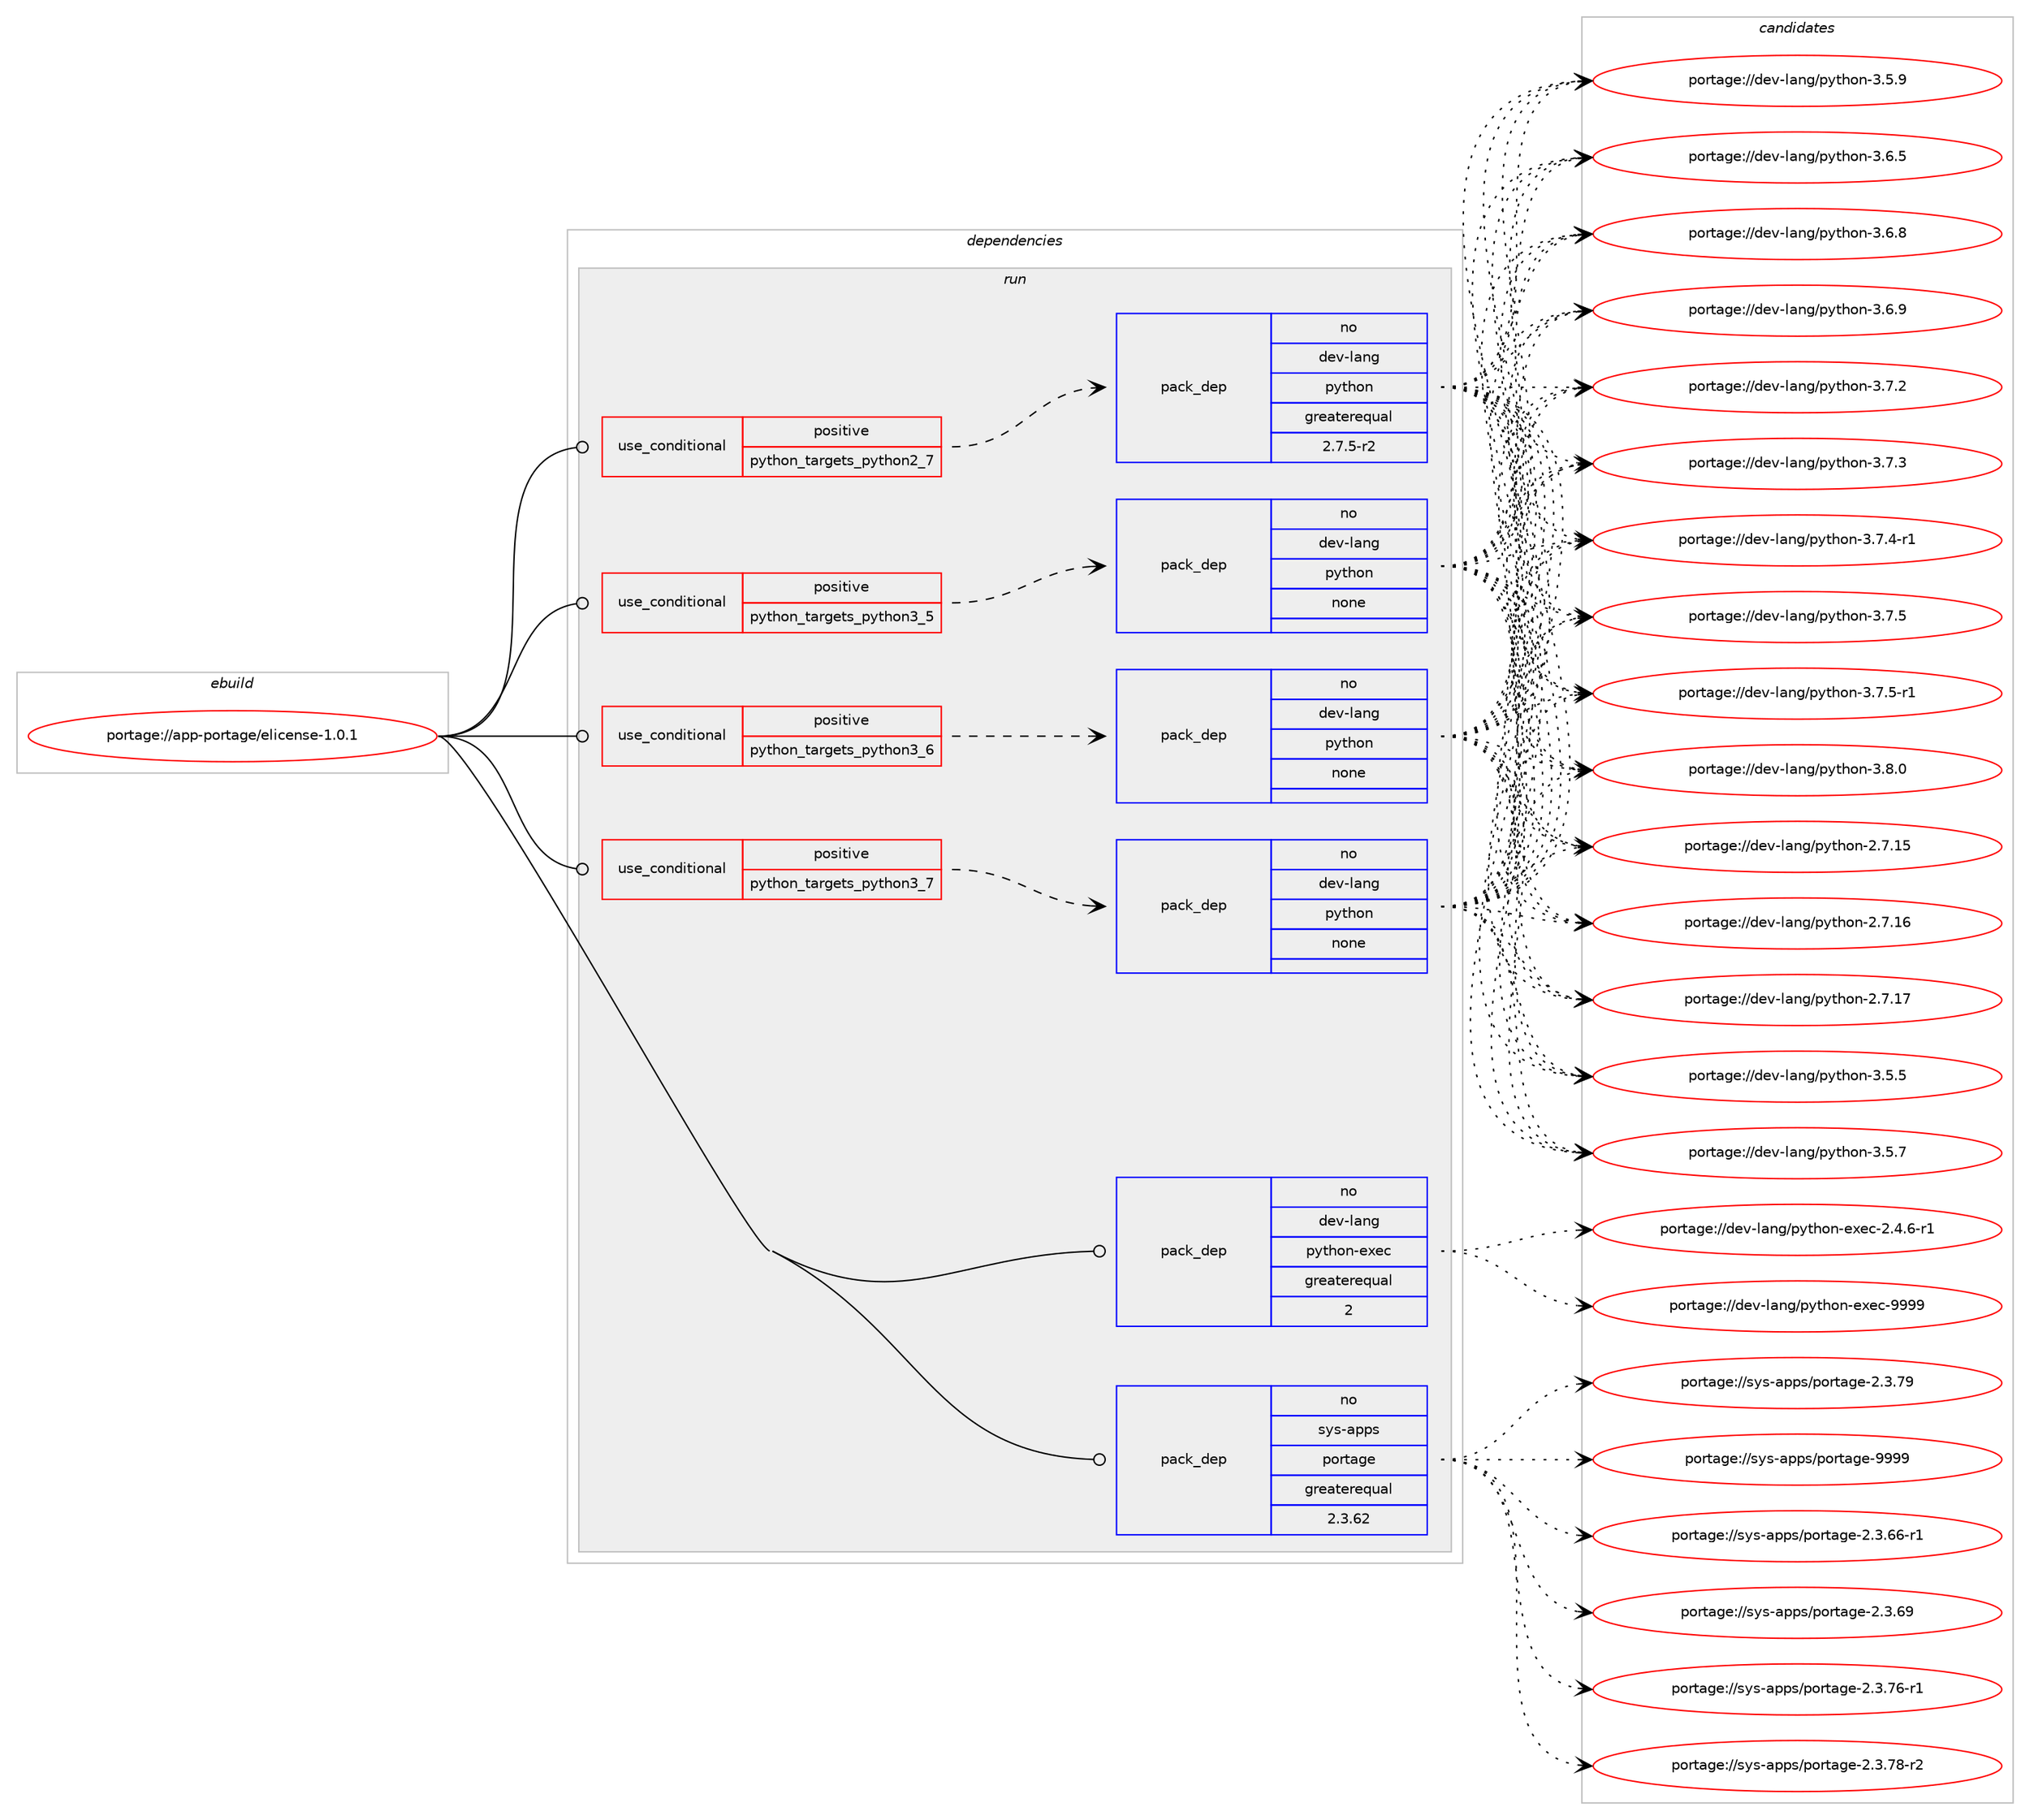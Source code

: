 digraph prolog {

# *************
# Graph options
# *************

newrank=true;
concentrate=true;
compound=true;
graph [rankdir=LR,fontname=Helvetica,fontsize=10,ranksep=1.5];#, ranksep=2.5, nodesep=0.2];
edge  [arrowhead=vee];
node  [fontname=Helvetica,fontsize=10];

# **********
# The ebuild
# **********

subgraph cluster_leftcol {
color=gray;
rank=same;
label=<<i>ebuild</i>>;
id [label="portage://app-portage/elicense-1.0.1", color=red, width=4, href="../app-portage/elicense-1.0.1.svg"];
}

# ****************
# The dependencies
# ****************

subgraph cluster_midcol {
color=gray;
label=<<i>dependencies</i>>;
subgraph cluster_compile {
fillcolor="#eeeeee";
style=filled;
label=<<i>compile</i>>;
}
subgraph cluster_compileandrun {
fillcolor="#eeeeee";
style=filled;
label=<<i>compile and run</i>>;
}
subgraph cluster_run {
fillcolor="#eeeeee";
style=filled;
label=<<i>run</i>>;
subgraph cond9856 {
dependency40513 [label=<<TABLE BORDER="0" CELLBORDER="1" CELLSPACING="0" CELLPADDING="4"><TR><TD ROWSPAN="3" CELLPADDING="10">use_conditional</TD></TR><TR><TD>positive</TD></TR><TR><TD>python_targets_python2_7</TD></TR></TABLE>>, shape=none, color=red];
subgraph pack29976 {
dependency40514 [label=<<TABLE BORDER="0" CELLBORDER="1" CELLSPACING="0" CELLPADDING="4" WIDTH="220"><TR><TD ROWSPAN="6" CELLPADDING="30">pack_dep</TD></TR><TR><TD WIDTH="110">no</TD></TR><TR><TD>dev-lang</TD></TR><TR><TD>python</TD></TR><TR><TD>greaterequal</TD></TR><TR><TD>2.7.5-r2</TD></TR></TABLE>>, shape=none, color=blue];
}
dependency40513:e -> dependency40514:w [weight=20,style="dashed",arrowhead="vee"];
}
id:e -> dependency40513:w [weight=20,style="solid",arrowhead="odot"];
subgraph cond9857 {
dependency40515 [label=<<TABLE BORDER="0" CELLBORDER="1" CELLSPACING="0" CELLPADDING="4"><TR><TD ROWSPAN="3" CELLPADDING="10">use_conditional</TD></TR><TR><TD>positive</TD></TR><TR><TD>python_targets_python3_5</TD></TR></TABLE>>, shape=none, color=red];
subgraph pack29977 {
dependency40516 [label=<<TABLE BORDER="0" CELLBORDER="1" CELLSPACING="0" CELLPADDING="4" WIDTH="220"><TR><TD ROWSPAN="6" CELLPADDING="30">pack_dep</TD></TR><TR><TD WIDTH="110">no</TD></TR><TR><TD>dev-lang</TD></TR><TR><TD>python</TD></TR><TR><TD>none</TD></TR><TR><TD></TD></TR></TABLE>>, shape=none, color=blue];
}
dependency40515:e -> dependency40516:w [weight=20,style="dashed",arrowhead="vee"];
}
id:e -> dependency40515:w [weight=20,style="solid",arrowhead="odot"];
subgraph cond9858 {
dependency40517 [label=<<TABLE BORDER="0" CELLBORDER="1" CELLSPACING="0" CELLPADDING="4"><TR><TD ROWSPAN="3" CELLPADDING="10">use_conditional</TD></TR><TR><TD>positive</TD></TR><TR><TD>python_targets_python3_6</TD></TR></TABLE>>, shape=none, color=red];
subgraph pack29978 {
dependency40518 [label=<<TABLE BORDER="0" CELLBORDER="1" CELLSPACING="0" CELLPADDING="4" WIDTH="220"><TR><TD ROWSPAN="6" CELLPADDING="30">pack_dep</TD></TR><TR><TD WIDTH="110">no</TD></TR><TR><TD>dev-lang</TD></TR><TR><TD>python</TD></TR><TR><TD>none</TD></TR><TR><TD></TD></TR></TABLE>>, shape=none, color=blue];
}
dependency40517:e -> dependency40518:w [weight=20,style="dashed",arrowhead="vee"];
}
id:e -> dependency40517:w [weight=20,style="solid",arrowhead="odot"];
subgraph cond9859 {
dependency40519 [label=<<TABLE BORDER="0" CELLBORDER="1" CELLSPACING="0" CELLPADDING="4"><TR><TD ROWSPAN="3" CELLPADDING="10">use_conditional</TD></TR><TR><TD>positive</TD></TR><TR><TD>python_targets_python3_7</TD></TR></TABLE>>, shape=none, color=red];
subgraph pack29979 {
dependency40520 [label=<<TABLE BORDER="0" CELLBORDER="1" CELLSPACING="0" CELLPADDING="4" WIDTH="220"><TR><TD ROWSPAN="6" CELLPADDING="30">pack_dep</TD></TR><TR><TD WIDTH="110">no</TD></TR><TR><TD>dev-lang</TD></TR><TR><TD>python</TD></TR><TR><TD>none</TD></TR><TR><TD></TD></TR></TABLE>>, shape=none, color=blue];
}
dependency40519:e -> dependency40520:w [weight=20,style="dashed",arrowhead="vee"];
}
id:e -> dependency40519:w [weight=20,style="solid",arrowhead="odot"];
subgraph pack29980 {
dependency40521 [label=<<TABLE BORDER="0" CELLBORDER="1" CELLSPACING="0" CELLPADDING="4" WIDTH="220"><TR><TD ROWSPAN="6" CELLPADDING="30">pack_dep</TD></TR><TR><TD WIDTH="110">no</TD></TR><TR><TD>dev-lang</TD></TR><TR><TD>python-exec</TD></TR><TR><TD>greaterequal</TD></TR><TR><TD>2</TD></TR></TABLE>>, shape=none, color=blue];
}
id:e -> dependency40521:w [weight=20,style="solid",arrowhead="odot"];
subgraph pack29981 {
dependency40522 [label=<<TABLE BORDER="0" CELLBORDER="1" CELLSPACING="0" CELLPADDING="4" WIDTH="220"><TR><TD ROWSPAN="6" CELLPADDING="30">pack_dep</TD></TR><TR><TD WIDTH="110">no</TD></TR><TR><TD>sys-apps</TD></TR><TR><TD>portage</TD></TR><TR><TD>greaterequal</TD></TR><TR><TD>2.3.62</TD></TR></TABLE>>, shape=none, color=blue];
}
id:e -> dependency40522:w [weight=20,style="solid",arrowhead="odot"];
}
}

# **************
# The candidates
# **************

subgraph cluster_choices {
rank=same;
color=gray;
label=<<i>candidates</i>>;

subgraph choice29976 {
color=black;
nodesep=1;
choiceportage10010111845108971101034711212111610411111045504655464953 [label="portage://dev-lang/python-2.7.15", color=red, width=4,href="../dev-lang/python-2.7.15.svg"];
choiceportage10010111845108971101034711212111610411111045504655464954 [label="portage://dev-lang/python-2.7.16", color=red, width=4,href="../dev-lang/python-2.7.16.svg"];
choiceportage10010111845108971101034711212111610411111045504655464955 [label="portage://dev-lang/python-2.7.17", color=red, width=4,href="../dev-lang/python-2.7.17.svg"];
choiceportage100101118451089711010347112121116104111110455146534653 [label="portage://dev-lang/python-3.5.5", color=red, width=4,href="../dev-lang/python-3.5.5.svg"];
choiceportage100101118451089711010347112121116104111110455146534655 [label="portage://dev-lang/python-3.5.7", color=red, width=4,href="../dev-lang/python-3.5.7.svg"];
choiceportage100101118451089711010347112121116104111110455146534657 [label="portage://dev-lang/python-3.5.9", color=red, width=4,href="../dev-lang/python-3.5.9.svg"];
choiceportage100101118451089711010347112121116104111110455146544653 [label="portage://dev-lang/python-3.6.5", color=red, width=4,href="../dev-lang/python-3.6.5.svg"];
choiceportage100101118451089711010347112121116104111110455146544656 [label="portage://dev-lang/python-3.6.8", color=red, width=4,href="../dev-lang/python-3.6.8.svg"];
choiceportage100101118451089711010347112121116104111110455146544657 [label="portage://dev-lang/python-3.6.9", color=red, width=4,href="../dev-lang/python-3.6.9.svg"];
choiceportage100101118451089711010347112121116104111110455146554650 [label="portage://dev-lang/python-3.7.2", color=red, width=4,href="../dev-lang/python-3.7.2.svg"];
choiceportage100101118451089711010347112121116104111110455146554651 [label="portage://dev-lang/python-3.7.3", color=red, width=4,href="../dev-lang/python-3.7.3.svg"];
choiceportage1001011184510897110103471121211161041111104551465546524511449 [label="portage://dev-lang/python-3.7.4-r1", color=red, width=4,href="../dev-lang/python-3.7.4-r1.svg"];
choiceportage100101118451089711010347112121116104111110455146554653 [label="portage://dev-lang/python-3.7.5", color=red, width=4,href="../dev-lang/python-3.7.5.svg"];
choiceportage1001011184510897110103471121211161041111104551465546534511449 [label="portage://dev-lang/python-3.7.5-r1", color=red, width=4,href="../dev-lang/python-3.7.5-r1.svg"];
choiceportage100101118451089711010347112121116104111110455146564648 [label="portage://dev-lang/python-3.8.0", color=red, width=4,href="../dev-lang/python-3.8.0.svg"];
dependency40514:e -> choiceportage10010111845108971101034711212111610411111045504655464953:w [style=dotted,weight="100"];
dependency40514:e -> choiceportage10010111845108971101034711212111610411111045504655464954:w [style=dotted,weight="100"];
dependency40514:e -> choiceportage10010111845108971101034711212111610411111045504655464955:w [style=dotted,weight="100"];
dependency40514:e -> choiceportage100101118451089711010347112121116104111110455146534653:w [style=dotted,weight="100"];
dependency40514:e -> choiceportage100101118451089711010347112121116104111110455146534655:w [style=dotted,weight="100"];
dependency40514:e -> choiceportage100101118451089711010347112121116104111110455146534657:w [style=dotted,weight="100"];
dependency40514:e -> choiceportage100101118451089711010347112121116104111110455146544653:w [style=dotted,weight="100"];
dependency40514:e -> choiceportage100101118451089711010347112121116104111110455146544656:w [style=dotted,weight="100"];
dependency40514:e -> choiceportage100101118451089711010347112121116104111110455146544657:w [style=dotted,weight="100"];
dependency40514:e -> choiceportage100101118451089711010347112121116104111110455146554650:w [style=dotted,weight="100"];
dependency40514:e -> choiceportage100101118451089711010347112121116104111110455146554651:w [style=dotted,weight="100"];
dependency40514:e -> choiceportage1001011184510897110103471121211161041111104551465546524511449:w [style=dotted,weight="100"];
dependency40514:e -> choiceportage100101118451089711010347112121116104111110455146554653:w [style=dotted,weight="100"];
dependency40514:e -> choiceportage1001011184510897110103471121211161041111104551465546534511449:w [style=dotted,weight="100"];
dependency40514:e -> choiceportage100101118451089711010347112121116104111110455146564648:w [style=dotted,weight="100"];
}
subgraph choice29977 {
color=black;
nodesep=1;
choiceportage10010111845108971101034711212111610411111045504655464953 [label="portage://dev-lang/python-2.7.15", color=red, width=4,href="../dev-lang/python-2.7.15.svg"];
choiceportage10010111845108971101034711212111610411111045504655464954 [label="portage://dev-lang/python-2.7.16", color=red, width=4,href="../dev-lang/python-2.7.16.svg"];
choiceportage10010111845108971101034711212111610411111045504655464955 [label="portage://dev-lang/python-2.7.17", color=red, width=4,href="../dev-lang/python-2.7.17.svg"];
choiceportage100101118451089711010347112121116104111110455146534653 [label="portage://dev-lang/python-3.5.5", color=red, width=4,href="../dev-lang/python-3.5.5.svg"];
choiceportage100101118451089711010347112121116104111110455146534655 [label="portage://dev-lang/python-3.5.7", color=red, width=4,href="../dev-lang/python-3.5.7.svg"];
choiceportage100101118451089711010347112121116104111110455146534657 [label="portage://dev-lang/python-3.5.9", color=red, width=4,href="../dev-lang/python-3.5.9.svg"];
choiceportage100101118451089711010347112121116104111110455146544653 [label="portage://dev-lang/python-3.6.5", color=red, width=4,href="../dev-lang/python-3.6.5.svg"];
choiceportage100101118451089711010347112121116104111110455146544656 [label="portage://dev-lang/python-3.6.8", color=red, width=4,href="../dev-lang/python-3.6.8.svg"];
choiceportage100101118451089711010347112121116104111110455146544657 [label="portage://dev-lang/python-3.6.9", color=red, width=4,href="../dev-lang/python-3.6.9.svg"];
choiceportage100101118451089711010347112121116104111110455146554650 [label="portage://dev-lang/python-3.7.2", color=red, width=4,href="../dev-lang/python-3.7.2.svg"];
choiceportage100101118451089711010347112121116104111110455146554651 [label="portage://dev-lang/python-3.7.3", color=red, width=4,href="../dev-lang/python-3.7.3.svg"];
choiceportage1001011184510897110103471121211161041111104551465546524511449 [label="portage://dev-lang/python-3.7.4-r1", color=red, width=4,href="../dev-lang/python-3.7.4-r1.svg"];
choiceportage100101118451089711010347112121116104111110455146554653 [label="portage://dev-lang/python-3.7.5", color=red, width=4,href="../dev-lang/python-3.7.5.svg"];
choiceportage1001011184510897110103471121211161041111104551465546534511449 [label="portage://dev-lang/python-3.7.5-r1", color=red, width=4,href="../dev-lang/python-3.7.5-r1.svg"];
choiceportage100101118451089711010347112121116104111110455146564648 [label="portage://dev-lang/python-3.8.0", color=red, width=4,href="../dev-lang/python-3.8.0.svg"];
dependency40516:e -> choiceportage10010111845108971101034711212111610411111045504655464953:w [style=dotted,weight="100"];
dependency40516:e -> choiceportage10010111845108971101034711212111610411111045504655464954:w [style=dotted,weight="100"];
dependency40516:e -> choiceportage10010111845108971101034711212111610411111045504655464955:w [style=dotted,weight="100"];
dependency40516:e -> choiceportage100101118451089711010347112121116104111110455146534653:w [style=dotted,weight="100"];
dependency40516:e -> choiceportage100101118451089711010347112121116104111110455146534655:w [style=dotted,weight="100"];
dependency40516:e -> choiceportage100101118451089711010347112121116104111110455146534657:w [style=dotted,weight="100"];
dependency40516:e -> choiceportage100101118451089711010347112121116104111110455146544653:w [style=dotted,weight="100"];
dependency40516:e -> choiceportage100101118451089711010347112121116104111110455146544656:w [style=dotted,weight="100"];
dependency40516:e -> choiceportage100101118451089711010347112121116104111110455146544657:w [style=dotted,weight="100"];
dependency40516:e -> choiceportage100101118451089711010347112121116104111110455146554650:w [style=dotted,weight="100"];
dependency40516:e -> choiceportage100101118451089711010347112121116104111110455146554651:w [style=dotted,weight="100"];
dependency40516:e -> choiceportage1001011184510897110103471121211161041111104551465546524511449:w [style=dotted,weight="100"];
dependency40516:e -> choiceportage100101118451089711010347112121116104111110455146554653:w [style=dotted,weight="100"];
dependency40516:e -> choiceportage1001011184510897110103471121211161041111104551465546534511449:w [style=dotted,weight="100"];
dependency40516:e -> choiceportage100101118451089711010347112121116104111110455146564648:w [style=dotted,weight="100"];
}
subgraph choice29978 {
color=black;
nodesep=1;
choiceportage10010111845108971101034711212111610411111045504655464953 [label="portage://dev-lang/python-2.7.15", color=red, width=4,href="../dev-lang/python-2.7.15.svg"];
choiceportage10010111845108971101034711212111610411111045504655464954 [label="portage://dev-lang/python-2.7.16", color=red, width=4,href="../dev-lang/python-2.7.16.svg"];
choiceportage10010111845108971101034711212111610411111045504655464955 [label="portage://dev-lang/python-2.7.17", color=red, width=4,href="../dev-lang/python-2.7.17.svg"];
choiceportage100101118451089711010347112121116104111110455146534653 [label="portage://dev-lang/python-3.5.5", color=red, width=4,href="../dev-lang/python-3.5.5.svg"];
choiceportage100101118451089711010347112121116104111110455146534655 [label="portage://dev-lang/python-3.5.7", color=red, width=4,href="../dev-lang/python-3.5.7.svg"];
choiceportage100101118451089711010347112121116104111110455146534657 [label="portage://dev-lang/python-3.5.9", color=red, width=4,href="../dev-lang/python-3.5.9.svg"];
choiceportage100101118451089711010347112121116104111110455146544653 [label="portage://dev-lang/python-3.6.5", color=red, width=4,href="../dev-lang/python-3.6.5.svg"];
choiceportage100101118451089711010347112121116104111110455146544656 [label="portage://dev-lang/python-3.6.8", color=red, width=4,href="../dev-lang/python-3.6.8.svg"];
choiceportage100101118451089711010347112121116104111110455146544657 [label="portage://dev-lang/python-3.6.9", color=red, width=4,href="../dev-lang/python-3.6.9.svg"];
choiceportage100101118451089711010347112121116104111110455146554650 [label="portage://dev-lang/python-3.7.2", color=red, width=4,href="../dev-lang/python-3.7.2.svg"];
choiceportage100101118451089711010347112121116104111110455146554651 [label="portage://dev-lang/python-3.7.3", color=red, width=4,href="../dev-lang/python-3.7.3.svg"];
choiceportage1001011184510897110103471121211161041111104551465546524511449 [label="portage://dev-lang/python-3.7.4-r1", color=red, width=4,href="../dev-lang/python-3.7.4-r1.svg"];
choiceportage100101118451089711010347112121116104111110455146554653 [label="portage://dev-lang/python-3.7.5", color=red, width=4,href="../dev-lang/python-3.7.5.svg"];
choiceportage1001011184510897110103471121211161041111104551465546534511449 [label="portage://dev-lang/python-3.7.5-r1", color=red, width=4,href="../dev-lang/python-3.7.5-r1.svg"];
choiceportage100101118451089711010347112121116104111110455146564648 [label="portage://dev-lang/python-3.8.0", color=red, width=4,href="../dev-lang/python-3.8.0.svg"];
dependency40518:e -> choiceportage10010111845108971101034711212111610411111045504655464953:w [style=dotted,weight="100"];
dependency40518:e -> choiceportage10010111845108971101034711212111610411111045504655464954:w [style=dotted,weight="100"];
dependency40518:e -> choiceportage10010111845108971101034711212111610411111045504655464955:w [style=dotted,weight="100"];
dependency40518:e -> choiceportage100101118451089711010347112121116104111110455146534653:w [style=dotted,weight="100"];
dependency40518:e -> choiceportage100101118451089711010347112121116104111110455146534655:w [style=dotted,weight="100"];
dependency40518:e -> choiceportage100101118451089711010347112121116104111110455146534657:w [style=dotted,weight="100"];
dependency40518:e -> choiceportage100101118451089711010347112121116104111110455146544653:w [style=dotted,weight="100"];
dependency40518:e -> choiceportage100101118451089711010347112121116104111110455146544656:w [style=dotted,weight="100"];
dependency40518:e -> choiceportage100101118451089711010347112121116104111110455146544657:w [style=dotted,weight="100"];
dependency40518:e -> choiceportage100101118451089711010347112121116104111110455146554650:w [style=dotted,weight="100"];
dependency40518:e -> choiceportage100101118451089711010347112121116104111110455146554651:w [style=dotted,weight="100"];
dependency40518:e -> choiceportage1001011184510897110103471121211161041111104551465546524511449:w [style=dotted,weight="100"];
dependency40518:e -> choiceportage100101118451089711010347112121116104111110455146554653:w [style=dotted,weight="100"];
dependency40518:e -> choiceportage1001011184510897110103471121211161041111104551465546534511449:w [style=dotted,weight="100"];
dependency40518:e -> choiceportage100101118451089711010347112121116104111110455146564648:w [style=dotted,weight="100"];
}
subgraph choice29979 {
color=black;
nodesep=1;
choiceportage10010111845108971101034711212111610411111045504655464953 [label="portage://dev-lang/python-2.7.15", color=red, width=4,href="../dev-lang/python-2.7.15.svg"];
choiceportage10010111845108971101034711212111610411111045504655464954 [label="portage://dev-lang/python-2.7.16", color=red, width=4,href="../dev-lang/python-2.7.16.svg"];
choiceportage10010111845108971101034711212111610411111045504655464955 [label="portage://dev-lang/python-2.7.17", color=red, width=4,href="../dev-lang/python-2.7.17.svg"];
choiceportage100101118451089711010347112121116104111110455146534653 [label="portage://dev-lang/python-3.5.5", color=red, width=4,href="../dev-lang/python-3.5.5.svg"];
choiceportage100101118451089711010347112121116104111110455146534655 [label="portage://dev-lang/python-3.5.7", color=red, width=4,href="../dev-lang/python-3.5.7.svg"];
choiceportage100101118451089711010347112121116104111110455146534657 [label="portage://dev-lang/python-3.5.9", color=red, width=4,href="../dev-lang/python-3.5.9.svg"];
choiceportage100101118451089711010347112121116104111110455146544653 [label="portage://dev-lang/python-3.6.5", color=red, width=4,href="../dev-lang/python-3.6.5.svg"];
choiceportage100101118451089711010347112121116104111110455146544656 [label="portage://dev-lang/python-3.6.8", color=red, width=4,href="../dev-lang/python-3.6.8.svg"];
choiceportage100101118451089711010347112121116104111110455146544657 [label="portage://dev-lang/python-3.6.9", color=red, width=4,href="../dev-lang/python-3.6.9.svg"];
choiceportage100101118451089711010347112121116104111110455146554650 [label="portage://dev-lang/python-3.7.2", color=red, width=4,href="../dev-lang/python-3.7.2.svg"];
choiceportage100101118451089711010347112121116104111110455146554651 [label="portage://dev-lang/python-3.7.3", color=red, width=4,href="../dev-lang/python-3.7.3.svg"];
choiceportage1001011184510897110103471121211161041111104551465546524511449 [label="portage://dev-lang/python-3.7.4-r1", color=red, width=4,href="../dev-lang/python-3.7.4-r1.svg"];
choiceportage100101118451089711010347112121116104111110455146554653 [label="portage://dev-lang/python-3.7.5", color=red, width=4,href="../dev-lang/python-3.7.5.svg"];
choiceportage1001011184510897110103471121211161041111104551465546534511449 [label="portage://dev-lang/python-3.7.5-r1", color=red, width=4,href="../dev-lang/python-3.7.5-r1.svg"];
choiceportage100101118451089711010347112121116104111110455146564648 [label="portage://dev-lang/python-3.8.0", color=red, width=4,href="../dev-lang/python-3.8.0.svg"];
dependency40520:e -> choiceportage10010111845108971101034711212111610411111045504655464953:w [style=dotted,weight="100"];
dependency40520:e -> choiceportage10010111845108971101034711212111610411111045504655464954:w [style=dotted,weight="100"];
dependency40520:e -> choiceportage10010111845108971101034711212111610411111045504655464955:w [style=dotted,weight="100"];
dependency40520:e -> choiceportage100101118451089711010347112121116104111110455146534653:w [style=dotted,weight="100"];
dependency40520:e -> choiceportage100101118451089711010347112121116104111110455146534655:w [style=dotted,weight="100"];
dependency40520:e -> choiceportage100101118451089711010347112121116104111110455146534657:w [style=dotted,weight="100"];
dependency40520:e -> choiceportage100101118451089711010347112121116104111110455146544653:w [style=dotted,weight="100"];
dependency40520:e -> choiceportage100101118451089711010347112121116104111110455146544656:w [style=dotted,weight="100"];
dependency40520:e -> choiceportage100101118451089711010347112121116104111110455146544657:w [style=dotted,weight="100"];
dependency40520:e -> choiceportage100101118451089711010347112121116104111110455146554650:w [style=dotted,weight="100"];
dependency40520:e -> choiceportage100101118451089711010347112121116104111110455146554651:w [style=dotted,weight="100"];
dependency40520:e -> choiceportage1001011184510897110103471121211161041111104551465546524511449:w [style=dotted,weight="100"];
dependency40520:e -> choiceportage100101118451089711010347112121116104111110455146554653:w [style=dotted,weight="100"];
dependency40520:e -> choiceportage1001011184510897110103471121211161041111104551465546534511449:w [style=dotted,weight="100"];
dependency40520:e -> choiceportage100101118451089711010347112121116104111110455146564648:w [style=dotted,weight="100"];
}
subgraph choice29980 {
color=black;
nodesep=1;
choiceportage10010111845108971101034711212111610411111045101120101994550465246544511449 [label="portage://dev-lang/python-exec-2.4.6-r1", color=red, width=4,href="../dev-lang/python-exec-2.4.6-r1.svg"];
choiceportage10010111845108971101034711212111610411111045101120101994557575757 [label="portage://dev-lang/python-exec-9999", color=red, width=4,href="../dev-lang/python-exec-9999.svg"];
dependency40521:e -> choiceportage10010111845108971101034711212111610411111045101120101994550465246544511449:w [style=dotted,weight="100"];
dependency40521:e -> choiceportage10010111845108971101034711212111610411111045101120101994557575757:w [style=dotted,weight="100"];
}
subgraph choice29981 {
color=black;
nodesep=1;
choiceportage11512111545971121121154711211111411697103101455046514654544511449 [label="portage://sys-apps/portage-2.3.66-r1", color=red, width=4,href="../sys-apps/portage-2.3.66-r1.svg"];
choiceportage1151211154597112112115471121111141169710310145504651465457 [label="portage://sys-apps/portage-2.3.69", color=red, width=4,href="../sys-apps/portage-2.3.69.svg"];
choiceportage11512111545971121121154711211111411697103101455046514655544511449 [label="portage://sys-apps/portage-2.3.76-r1", color=red, width=4,href="../sys-apps/portage-2.3.76-r1.svg"];
choiceportage11512111545971121121154711211111411697103101455046514655564511450 [label="portage://sys-apps/portage-2.3.78-r2", color=red, width=4,href="../sys-apps/portage-2.3.78-r2.svg"];
choiceportage1151211154597112112115471121111141169710310145504651465557 [label="portage://sys-apps/portage-2.3.79", color=red, width=4,href="../sys-apps/portage-2.3.79.svg"];
choiceportage115121115459711211211547112111114116971031014557575757 [label="portage://sys-apps/portage-9999", color=red, width=4,href="../sys-apps/portage-9999.svg"];
dependency40522:e -> choiceportage11512111545971121121154711211111411697103101455046514654544511449:w [style=dotted,weight="100"];
dependency40522:e -> choiceportage1151211154597112112115471121111141169710310145504651465457:w [style=dotted,weight="100"];
dependency40522:e -> choiceportage11512111545971121121154711211111411697103101455046514655544511449:w [style=dotted,weight="100"];
dependency40522:e -> choiceportage11512111545971121121154711211111411697103101455046514655564511450:w [style=dotted,weight="100"];
dependency40522:e -> choiceportage1151211154597112112115471121111141169710310145504651465557:w [style=dotted,weight="100"];
dependency40522:e -> choiceportage115121115459711211211547112111114116971031014557575757:w [style=dotted,weight="100"];
}
}

}
